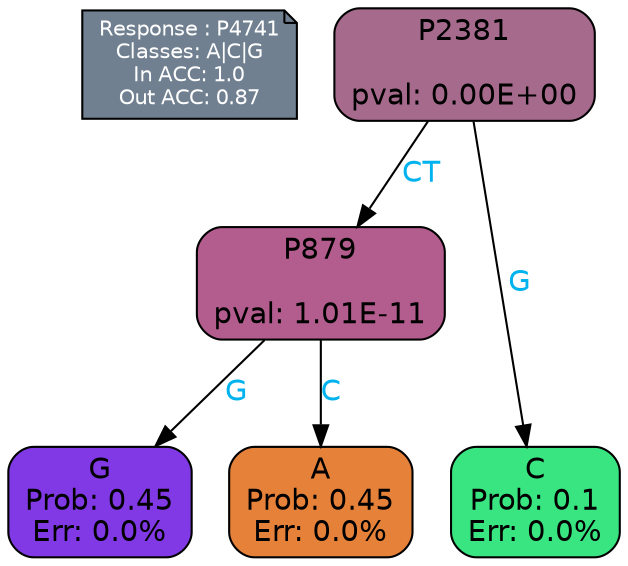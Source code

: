digraph Tree {
node [shape=box, style="filled, rounded", color="black", fontname=helvetica] ;
graph [ranksep=equally, splines=polylines, bgcolor=transparent, dpi=600] ;
edge [fontname=helvetica] ;
LEGEND [label="Response : P4741
Classes: A|C|G
In ACC: 1.0
Out ACC: 0.87
",shape=note,align=left,style=filled,fillcolor="slategray",fontcolor="white",fontsize=10];1 [label="P2381

pval: 0.00E+00", fillcolor="#a66a8d"] ;
2 [label="P879

pval: 1.01E-11", fillcolor="#b35d8f"] ;
3 [label="G
Prob: 0.45
Err: 0.0%", fillcolor="#8139e5"] ;
4 [label="A
Prob: 0.45
Err: 0.0%", fillcolor="#e58139"] ;
5 [label="C
Prob: 0.1
Err: 0.0%", fillcolor="#39e581"] ;
1 -> 2 [label="CT",fontcolor=deepskyblue2] ;
1 -> 5 [label="G",fontcolor=deepskyblue2] ;
2 -> 3 [label="G",fontcolor=deepskyblue2] ;
2 -> 4 [label="C",fontcolor=deepskyblue2] ;
{rank = same; 3;4;5;}{rank = same; LEGEND;1;}}